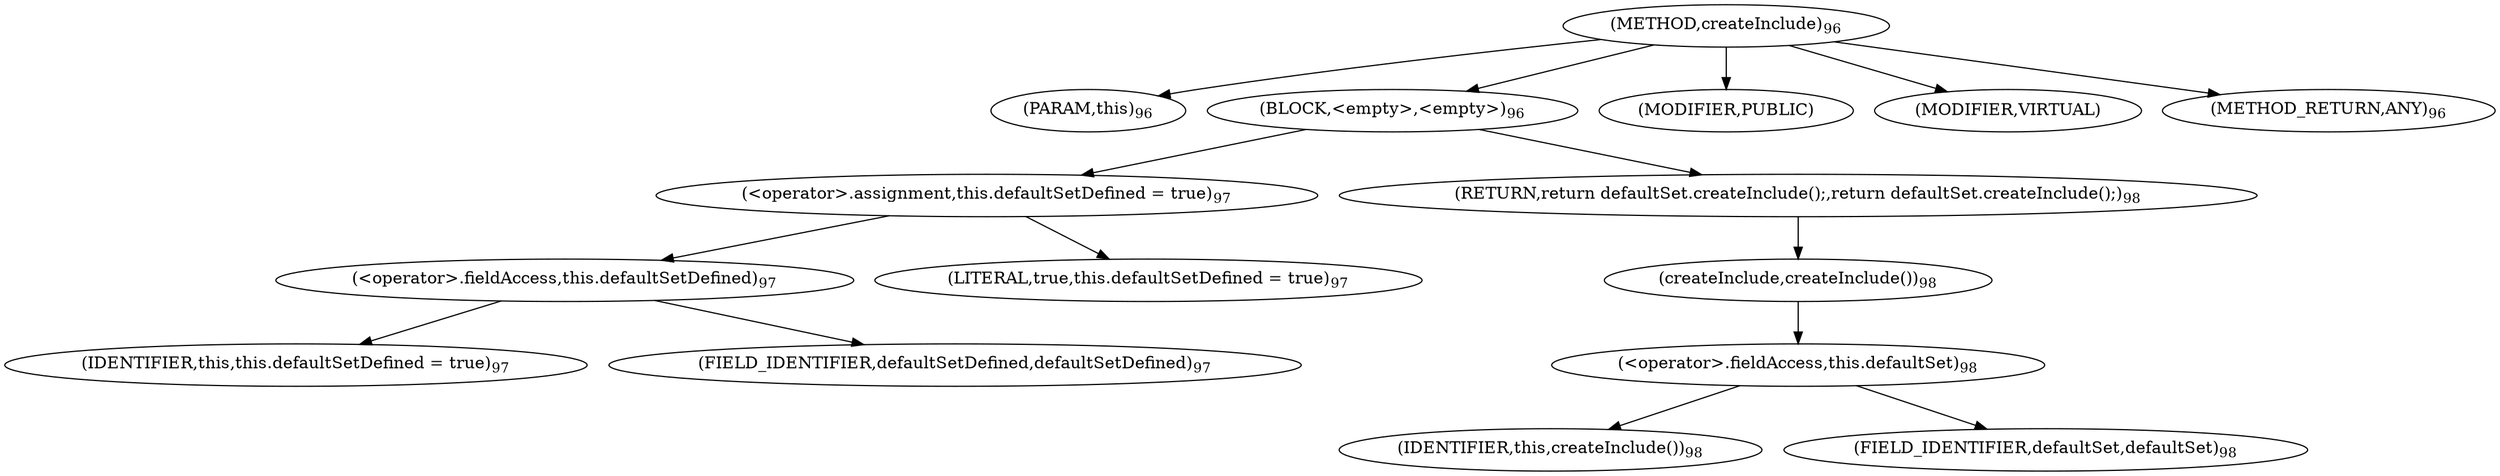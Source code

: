 digraph "createInclude" {  
"149" [label = <(METHOD,createInclude)<SUB>96</SUB>> ]
"150" [label = <(PARAM,this)<SUB>96</SUB>> ]
"151" [label = <(BLOCK,&lt;empty&gt;,&lt;empty&gt;)<SUB>96</SUB>> ]
"152" [label = <(&lt;operator&gt;.assignment,this.defaultSetDefined = true)<SUB>97</SUB>> ]
"153" [label = <(&lt;operator&gt;.fieldAccess,this.defaultSetDefined)<SUB>97</SUB>> ]
"154" [label = <(IDENTIFIER,this,this.defaultSetDefined = true)<SUB>97</SUB>> ]
"155" [label = <(FIELD_IDENTIFIER,defaultSetDefined,defaultSetDefined)<SUB>97</SUB>> ]
"156" [label = <(LITERAL,true,this.defaultSetDefined = true)<SUB>97</SUB>> ]
"157" [label = <(RETURN,return defaultSet.createInclude();,return defaultSet.createInclude();)<SUB>98</SUB>> ]
"158" [label = <(createInclude,createInclude())<SUB>98</SUB>> ]
"159" [label = <(&lt;operator&gt;.fieldAccess,this.defaultSet)<SUB>98</SUB>> ]
"160" [label = <(IDENTIFIER,this,createInclude())<SUB>98</SUB>> ]
"161" [label = <(FIELD_IDENTIFIER,defaultSet,defaultSet)<SUB>98</SUB>> ]
"162" [label = <(MODIFIER,PUBLIC)> ]
"163" [label = <(MODIFIER,VIRTUAL)> ]
"164" [label = <(METHOD_RETURN,ANY)<SUB>96</SUB>> ]
  "149" -> "150" 
  "149" -> "151" 
  "149" -> "162" 
  "149" -> "163" 
  "149" -> "164" 
  "151" -> "152" 
  "151" -> "157" 
  "152" -> "153" 
  "152" -> "156" 
  "153" -> "154" 
  "153" -> "155" 
  "157" -> "158" 
  "158" -> "159" 
  "159" -> "160" 
  "159" -> "161" 
}
